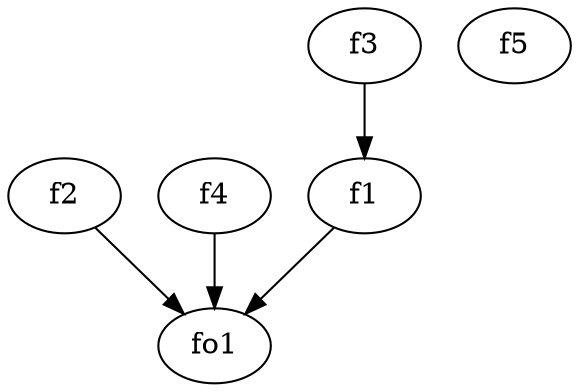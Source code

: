 strict digraph  {
f1;
f2;
f3;
f4;
f5;
fo1;
f1 -> fo1  [weight=2];
f2 -> fo1  [weight=2];
f3 -> f1  [weight=2];
f4 -> fo1  [weight=2];
}
